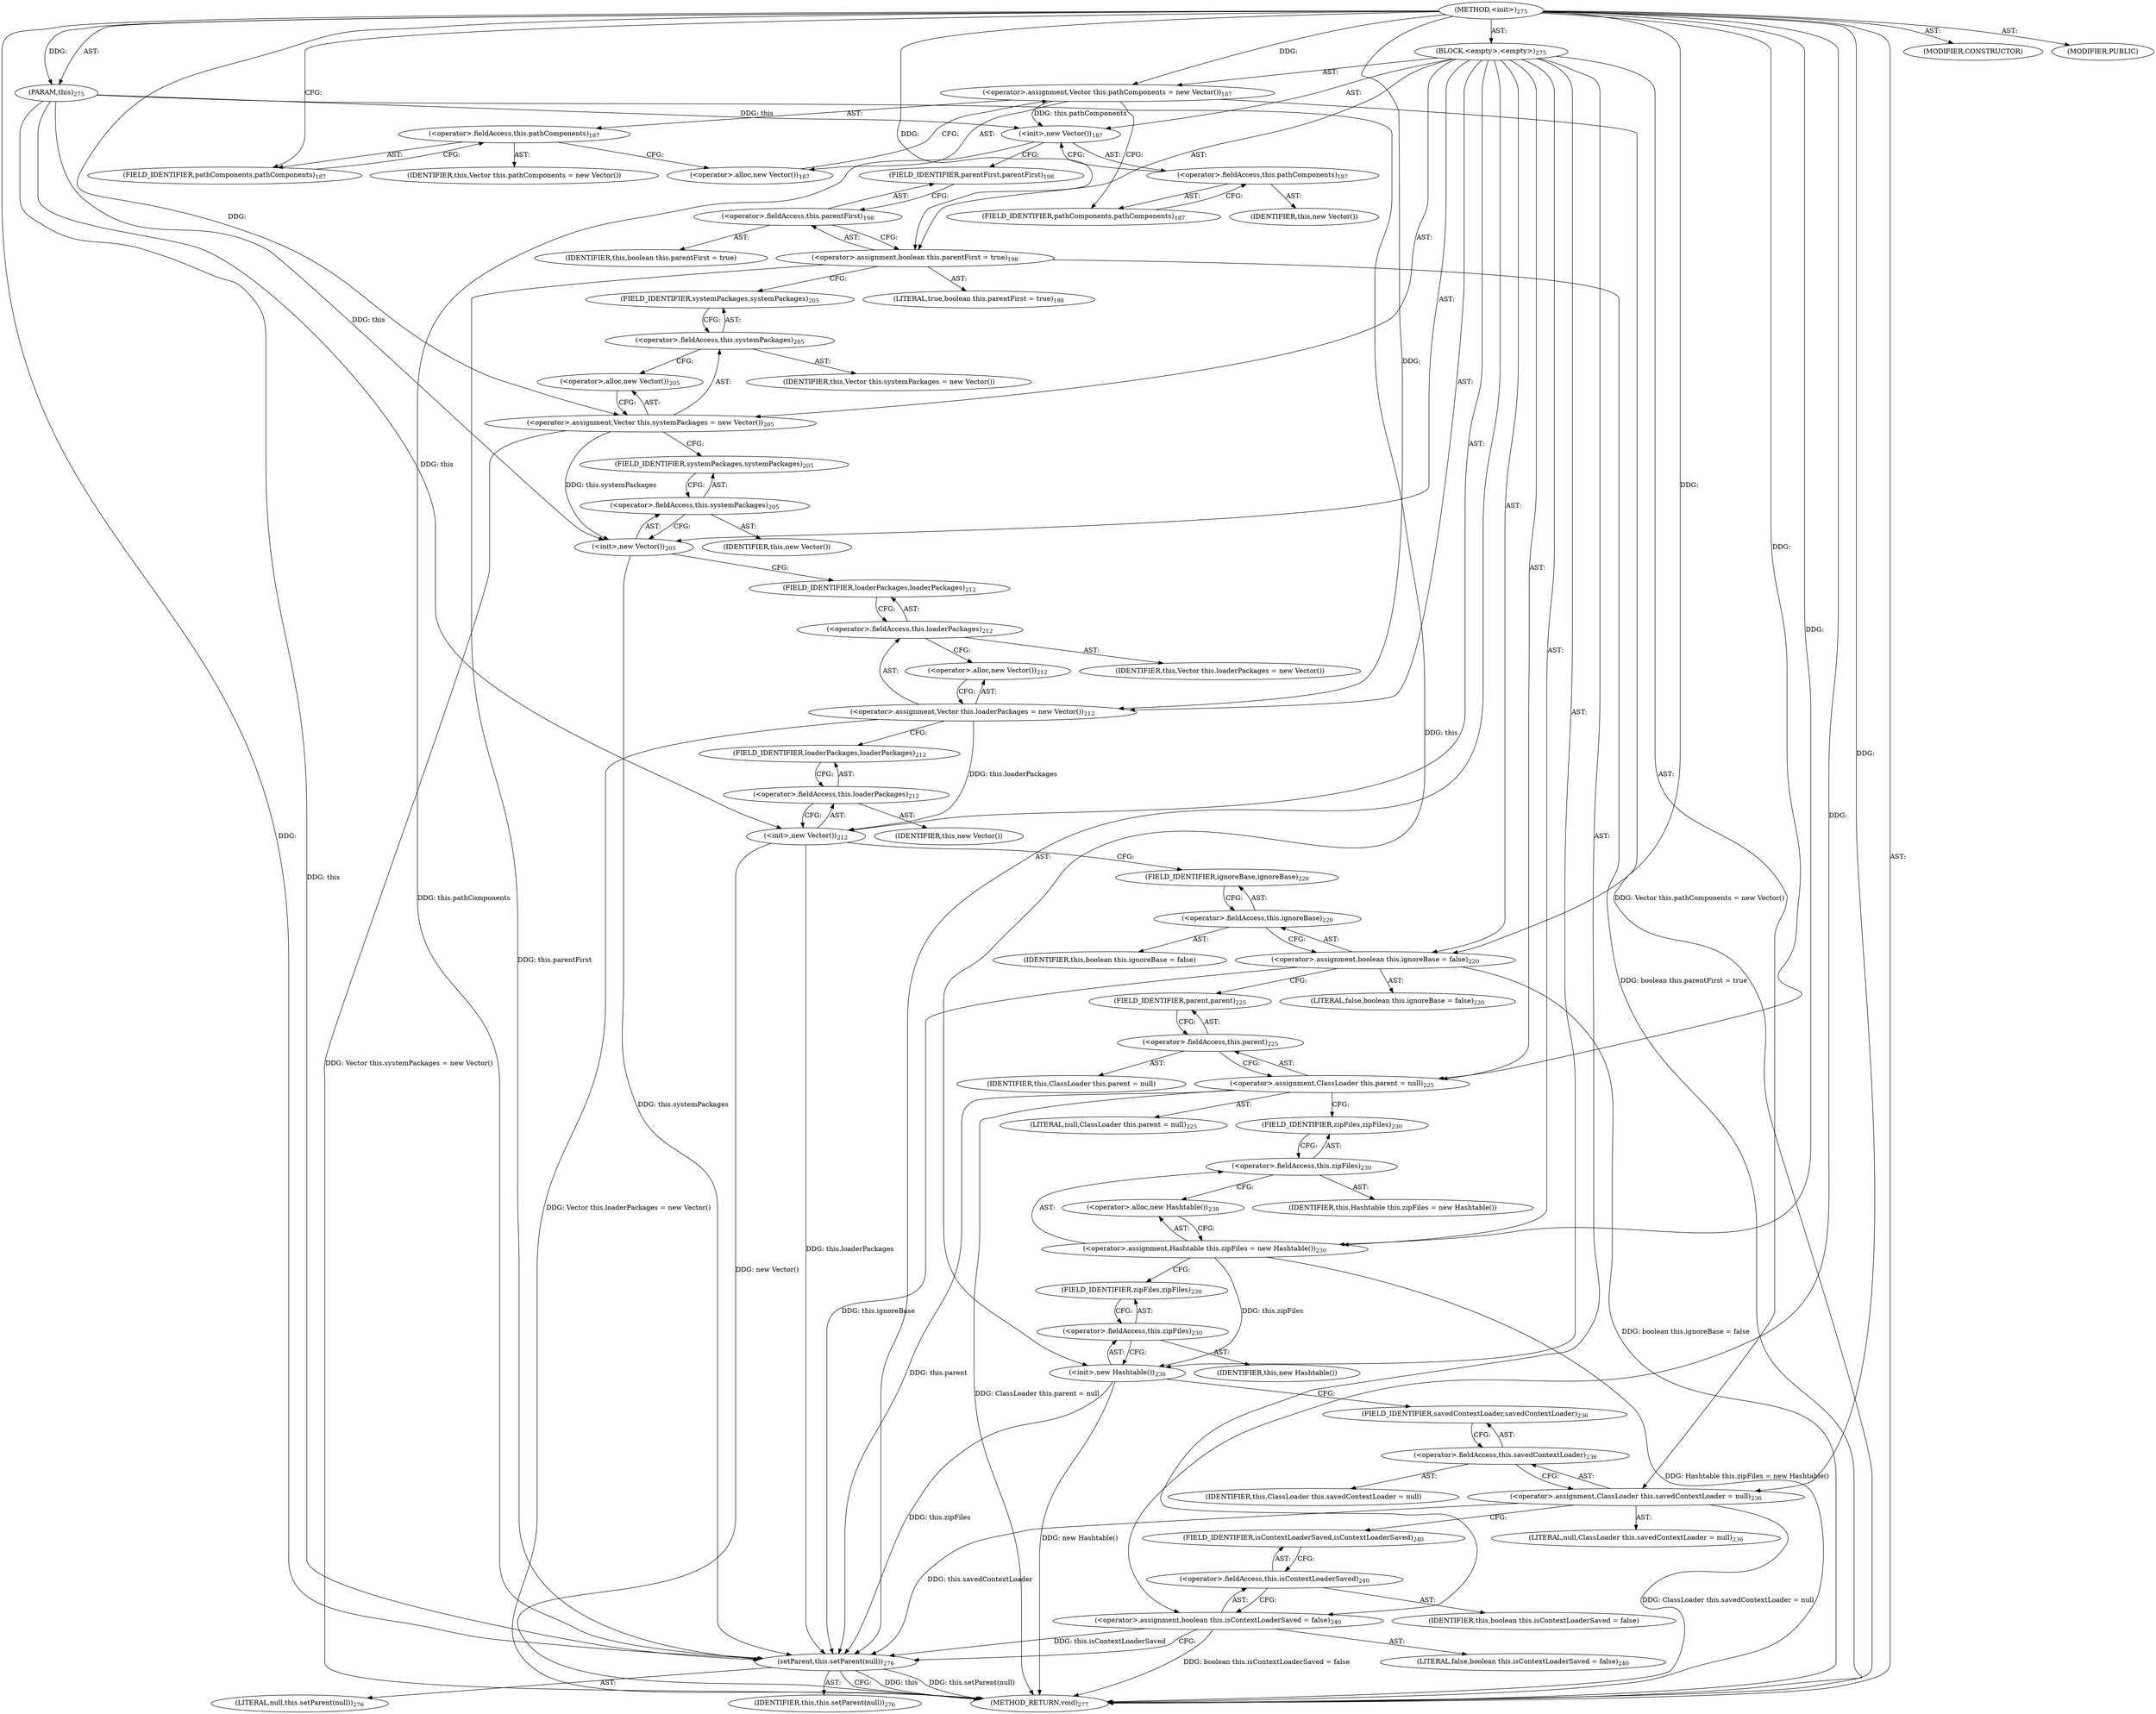 digraph "&lt;init&gt;" {  
"111669149700" [label = <(METHOD,&lt;init&gt;)<SUB>275</SUB>> ]
"115964117018" [label = <(PARAM,this)<SUB>275</SUB>> ]
"25769803783" [label = <(BLOCK,&lt;empty&gt;,&lt;empty&gt;)<SUB>275</SUB>> ]
"30064771108" [label = <(&lt;operator&gt;.assignment,Vector this.pathComponents = new Vector())<SUB>187</SUB>> ]
"30064771109" [label = <(&lt;operator&gt;.fieldAccess,this.pathComponents)<SUB>187</SUB>> ]
"68719476836" [label = <(IDENTIFIER,this,Vector this.pathComponents = new Vector())> ]
"55834574863" [label = <(FIELD_IDENTIFIER,pathComponents,pathComponents)<SUB>187</SUB>> ]
"30064771110" [label = <(&lt;operator&gt;.alloc,new Vector())<SUB>187</SUB>> ]
"30064771111" [label = <(&lt;init&gt;,new Vector())<SUB>187</SUB>> ]
"30064771112" [label = <(&lt;operator&gt;.fieldAccess,this.pathComponents)<SUB>187</SUB>> ]
"68719476837" [label = <(IDENTIFIER,this,new Vector())> ]
"55834574864" [label = <(FIELD_IDENTIFIER,pathComponents,pathComponents)<SUB>187</SUB>> ]
"30064771113" [label = <(&lt;operator&gt;.assignment,boolean this.parentFirst = true)<SUB>198</SUB>> ]
"30064771114" [label = <(&lt;operator&gt;.fieldAccess,this.parentFirst)<SUB>198</SUB>> ]
"68719476838" [label = <(IDENTIFIER,this,boolean this.parentFirst = true)> ]
"55834574865" [label = <(FIELD_IDENTIFIER,parentFirst,parentFirst)<SUB>198</SUB>> ]
"90194313221" [label = <(LITERAL,true,boolean this.parentFirst = true)<SUB>198</SUB>> ]
"30064771115" [label = <(&lt;operator&gt;.assignment,Vector this.systemPackages = new Vector())<SUB>205</SUB>> ]
"30064771116" [label = <(&lt;operator&gt;.fieldAccess,this.systemPackages)<SUB>205</SUB>> ]
"68719476839" [label = <(IDENTIFIER,this,Vector this.systemPackages = new Vector())> ]
"55834574866" [label = <(FIELD_IDENTIFIER,systemPackages,systemPackages)<SUB>205</SUB>> ]
"30064771117" [label = <(&lt;operator&gt;.alloc,new Vector())<SUB>205</SUB>> ]
"30064771118" [label = <(&lt;init&gt;,new Vector())<SUB>205</SUB>> ]
"30064771119" [label = <(&lt;operator&gt;.fieldAccess,this.systemPackages)<SUB>205</SUB>> ]
"68719476840" [label = <(IDENTIFIER,this,new Vector())> ]
"55834574867" [label = <(FIELD_IDENTIFIER,systemPackages,systemPackages)<SUB>205</SUB>> ]
"30064771120" [label = <(&lt;operator&gt;.assignment,Vector this.loaderPackages = new Vector())<SUB>212</SUB>> ]
"30064771121" [label = <(&lt;operator&gt;.fieldAccess,this.loaderPackages)<SUB>212</SUB>> ]
"68719476841" [label = <(IDENTIFIER,this,Vector this.loaderPackages = new Vector())> ]
"55834574868" [label = <(FIELD_IDENTIFIER,loaderPackages,loaderPackages)<SUB>212</SUB>> ]
"30064771122" [label = <(&lt;operator&gt;.alloc,new Vector())<SUB>212</SUB>> ]
"30064771123" [label = <(&lt;init&gt;,new Vector())<SUB>212</SUB>> ]
"30064771124" [label = <(&lt;operator&gt;.fieldAccess,this.loaderPackages)<SUB>212</SUB>> ]
"68719476842" [label = <(IDENTIFIER,this,new Vector())> ]
"55834574869" [label = <(FIELD_IDENTIFIER,loaderPackages,loaderPackages)<SUB>212</SUB>> ]
"30064771125" [label = <(&lt;operator&gt;.assignment,boolean this.ignoreBase = false)<SUB>220</SUB>> ]
"30064771126" [label = <(&lt;operator&gt;.fieldAccess,this.ignoreBase)<SUB>220</SUB>> ]
"68719476843" [label = <(IDENTIFIER,this,boolean this.ignoreBase = false)> ]
"55834574870" [label = <(FIELD_IDENTIFIER,ignoreBase,ignoreBase)<SUB>220</SUB>> ]
"90194313222" [label = <(LITERAL,false,boolean this.ignoreBase = false)<SUB>220</SUB>> ]
"30064771127" [label = <(&lt;operator&gt;.assignment,ClassLoader this.parent = null)<SUB>225</SUB>> ]
"30064771128" [label = <(&lt;operator&gt;.fieldAccess,this.parent)<SUB>225</SUB>> ]
"68719476844" [label = <(IDENTIFIER,this,ClassLoader this.parent = null)> ]
"55834574871" [label = <(FIELD_IDENTIFIER,parent,parent)<SUB>225</SUB>> ]
"90194313223" [label = <(LITERAL,null,ClassLoader this.parent = null)<SUB>225</SUB>> ]
"30064771129" [label = <(&lt;operator&gt;.assignment,Hashtable this.zipFiles = new Hashtable())<SUB>230</SUB>> ]
"30064771130" [label = <(&lt;operator&gt;.fieldAccess,this.zipFiles)<SUB>230</SUB>> ]
"68719476845" [label = <(IDENTIFIER,this,Hashtable this.zipFiles = new Hashtable())> ]
"55834574872" [label = <(FIELD_IDENTIFIER,zipFiles,zipFiles)<SUB>230</SUB>> ]
"30064771131" [label = <(&lt;operator&gt;.alloc,new Hashtable())<SUB>230</SUB>> ]
"30064771132" [label = <(&lt;init&gt;,new Hashtable())<SUB>230</SUB>> ]
"30064771133" [label = <(&lt;operator&gt;.fieldAccess,this.zipFiles)<SUB>230</SUB>> ]
"68719476846" [label = <(IDENTIFIER,this,new Hashtable())> ]
"55834574873" [label = <(FIELD_IDENTIFIER,zipFiles,zipFiles)<SUB>230</SUB>> ]
"30064771134" [label = <(&lt;operator&gt;.assignment,ClassLoader this.savedContextLoader = null)<SUB>236</SUB>> ]
"30064771135" [label = <(&lt;operator&gt;.fieldAccess,this.savedContextLoader)<SUB>236</SUB>> ]
"68719476847" [label = <(IDENTIFIER,this,ClassLoader this.savedContextLoader = null)> ]
"55834574874" [label = <(FIELD_IDENTIFIER,savedContextLoader,savedContextLoader)<SUB>236</SUB>> ]
"90194313224" [label = <(LITERAL,null,ClassLoader this.savedContextLoader = null)<SUB>236</SUB>> ]
"30064771136" [label = <(&lt;operator&gt;.assignment,boolean this.isContextLoaderSaved = false)<SUB>240</SUB>> ]
"30064771137" [label = <(&lt;operator&gt;.fieldAccess,this.isContextLoaderSaved)<SUB>240</SUB>> ]
"68719476848" [label = <(IDENTIFIER,this,boolean this.isContextLoaderSaved = false)> ]
"55834574875" [label = <(FIELD_IDENTIFIER,isContextLoaderSaved,isContextLoaderSaved)<SUB>240</SUB>> ]
"90194313225" [label = <(LITERAL,false,boolean this.isContextLoaderSaved = false)<SUB>240</SUB>> ]
"30064771138" [label = <(setParent,this.setParent(null))<SUB>276</SUB>> ]
"68719476806" [label = <(IDENTIFIER,this,this.setParent(null))<SUB>276</SUB>> ]
"90194313226" [label = <(LITERAL,null,this.setParent(null))<SUB>276</SUB>> ]
"133143986205" [label = <(MODIFIER,CONSTRUCTOR)> ]
"133143986206" [label = <(MODIFIER,PUBLIC)> ]
"128849018884" [label = <(METHOD_RETURN,void)<SUB>277</SUB>> ]
  "111669149700" -> "115964117018"  [ label = "AST: "] 
  "111669149700" -> "25769803783"  [ label = "AST: "] 
  "111669149700" -> "133143986205"  [ label = "AST: "] 
  "111669149700" -> "133143986206"  [ label = "AST: "] 
  "111669149700" -> "128849018884"  [ label = "AST: "] 
  "25769803783" -> "30064771108"  [ label = "AST: "] 
  "25769803783" -> "30064771111"  [ label = "AST: "] 
  "25769803783" -> "30064771113"  [ label = "AST: "] 
  "25769803783" -> "30064771115"  [ label = "AST: "] 
  "25769803783" -> "30064771118"  [ label = "AST: "] 
  "25769803783" -> "30064771120"  [ label = "AST: "] 
  "25769803783" -> "30064771123"  [ label = "AST: "] 
  "25769803783" -> "30064771125"  [ label = "AST: "] 
  "25769803783" -> "30064771127"  [ label = "AST: "] 
  "25769803783" -> "30064771129"  [ label = "AST: "] 
  "25769803783" -> "30064771132"  [ label = "AST: "] 
  "25769803783" -> "30064771134"  [ label = "AST: "] 
  "25769803783" -> "30064771136"  [ label = "AST: "] 
  "25769803783" -> "30064771138"  [ label = "AST: "] 
  "30064771108" -> "30064771109"  [ label = "AST: "] 
  "30064771108" -> "30064771110"  [ label = "AST: "] 
  "30064771109" -> "68719476836"  [ label = "AST: "] 
  "30064771109" -> "55834574863"  [ label = "AST: "] 
  "30064771111" -> "30064771112"  [ label = "AST: "] 
  "30064771112" -> "68719476837"  [ label = "AST: "] 
  "30064771112" -> "55834574864"  [ label = "AST: "] 
  "30064771113" -> "30064771114"  [ label = "AST: "] 
  "30064771113" -> "90194313221"  [ label = "AST: "] 
  "30064771114" -> "68719476838"  [ label = "AST: "] 
  "30064771114" -> "55834574865"  [ label = "AST: "] 
  "30064771115" -> "30064771116"  [ label = "AST: "] 
  "30064771115" -> "30064771117"  [ label = "AST: "] 
  "30064771116" -> "68719476839"  [ label = "AST: "] 
  "30064771116" -> "55834574866"  [ label = "AST: "] 
  "30064771118" -> "30064771119"  [ label = "AST: "] 
  "30064771119" -> "68719476840"  [ label = "AST: "] 
  "30064771119" -> "55834574867"  [ label = "AST: "] 
  "30064771120" -> "30064771121"  [ label = "AST: "] 
  "30064771120" -> "30064771122"  [ label = "AST: "] 
  "30064771121" -> "68719476841"  [ label = "AST: "] 
  "30064771121" -> "55834574868"  [ label = "AST: "] 
  "30064771123" -> "30064771124"  [ label = "AST: "] 
  "30064771124" -> "68719476842"  [ label = "AST: "] 
  "30064771124" -> "55834574869"  [ label = "AST: "] 
  "30064771125" -> "30064771126"  [ label = "AST: "] 
  "30064771125" -> "90194313222"  [ label = "AST: "] 
  "30064771126" -> "68719476843"  [ label = "AST: "] 
  "30064771126" -> "55834574870"  [ label = "AST: "] 
  "30064771127" -> "30064771128"  [ label = "AST: "] 
  "30064771127" -> "90194313223"  [ label = "AST: "] 
  "30064771128" -> "68719476844"  [ label = "AST: "] 
  "30064771128" -> "55834574871"  [ label = "AST: "] 
  "30064771129" -> "30064771130"  [ label = "AST: "] 
  "30064771129" -> "30064771131"  [ label = "AST: "] 
  "30064771130" -> "68719476845"  [ label = "AST: "] 
  "30064771130" -> "55834574872"  [ label = "AST: "] 
  "30064771132" -> "30064771133"  [ label = "AST: "] 
  "30064771133" -> "68719476846"  [ label = "AST: "] 
  "30064771133" -> "55834574873"  [ label = "AST: "] 
  "30064771134" -> "30064771135"  [ label = "AST: "] 
  "30064771134" -> "90194313224"  [ label = "AST: "] 
  "30064771135" -> "68719476847"  [ label = "AST: "] 
  "30064771135" -> "55834574874"  [ label = "AST: "] 
  "30064771136" -> "30064771137"  [ label = "AST: "] 
  "30064771136" -> "90194313225"  [ label = "AST: "] 
  "30064771137" -> "68719476848"  [ label = "AST: "] 
  "30064771137" -> "55834574875"  [ label = "AST: "] 
  "30064771138" -> "68719476806"  [ label = "AST: "] 
  "30064771138" -> "90194313226"  [ label = "AST: "] 
  "30064771108" -> "55834574864"  [ label = "CFG: "] 
  "30064771111" -> "55834574865"  [ label = "CFG: "] 
  "30064771113" -> "55834574866"  [ label = "CFG: "] 
  "30064771115" -> "55834574867"  [ label = "CFG: "] 
  "30064771118" -> "55834574868"  [ label = "CFG: "] 
  "30064771120" -> "55834574869"  [ label = "CFG: "] 
  "30064771123" -> "55834574870"  [ label = "CFG: "] 
  "30064771125" -> "55834574871"  [ label = "CFG: "] 
  "30064771127" -> "55834574872"  [ label = "CFG: "] 
  "30064771129" -> "55834574873"  [ label = "CFG: "] 
  "30064771132" -> "55834574874"  [ label = "CFG: "] 
  "30064771134" -> "55834574875"  [ label = "CFG: "] 
  "30064771136" -> "30064771138"  [ label = "CFG: "] 
  "30064771138" -> "128849018884"  [ label = "CFG: "] 
  "30064771109" -> "30064771110"  [ label = "CFG: "] 
  "30064771110" -> "30064771108"  [ label = "CFG: "] 
  "30064771112" -> "30064771111"  [ label = "CFG: "] 
  "30064771114" -> "30064771113"  [ label = "CFG: "] 
  "30064771116" -> "30064771117"  [ label = "CFG: "] 
  "30064771117" -> "30064771115"  [ label = "CFG: "] 
  "30064771119" -> "30064771118"  [ label = "CFG: "] 
  "30064771121" -> "30064771122"  [ label = "CFG: "] 
  "30064771122" -> "30064771120"  [ label = "CFG: "] 
  "30064771124" -> "30064771123"  [ label = "CFG: "] 
  "30064771126" -> "30064771125"  [ label = "CFG: "] 
  "30064771128" -> "30064771127"  [ label = "CFG: "] 
  "30064771130" -> "30064771131"  [ label = "CFG: "] 
  "30064771131" -> "30064771129"  [ label = "CFG: "] 
  "30064771133" -> "30064771132"  [ label = "CFG: "] 
  "30064771135" -> "30064771134"  [ label = "CFG: "] 
  "30064771137" -> "30064771136"  [ label = "CFG: "] 
  "55834574863" -> "30064771109"  [ label = "CFG: "] 
  "55834574864" -> "30064771112"  [ label = "CFG: "] 
  "55834574865" -> "30064771114"  [ label = "CFG: "] 
  "55834574866" -> "30064771116"  [ label = "CFG: "] 
  "55834574867" -> "30064771119"  [ label = "CFG: "] 
  "55834574868" -> "30064771121"  [ label = "CFG: "] 
  "55834574869" -> "30064771124"  [ label = "CFG: "] 
  "55834574870" -> "30064771126"  [ label = "CFG: "] 
  "55834574871" -> "30064771128"  [ label = "CFG: "] 
  "55834574872" -> "30064771130"  [ label = "CFG: "] 
  "55834574873" -> "30064771133"  [ label = "CFG: "] 
  "55834574874" -> "30064771135"  [ label = "CFG: "] 
  "55834574875" -> "30064771137"  [ label = "CFG: "] 
  "111669149700" -> "55834574863"  [ label = "CFG: "] 
  "30064771108" -> "128849018884"  [ label = "DDG: Vector this.pathComponents = new Vector()"] 
  "30064771113" -> "128849018884"  [ label = "DDG: boolean this.parentFirst = true"] 
  "30064771115" -> "128849018884"  [ label = "DDG: Vector this.systemPackages = new Vector()"] 
  "30064771120" -> "128849018884"  [ label = "DDG: Vector this.loaderPackages = new Vector()"] 
  "30064771123" -> "128849018884"  [ label = "DDG: new Vector()"] 
  "30064771125" -> "128849018884"  [ label = "DDG: boolean this.ignoreBase = false"] 
  "30064771127" -> "128849018884"  [ label = "DDG: ClassLoader this.parent = null"] 
  "30064771129" -> "128849018884"  [ label = "DDG: Hashtable this.zipFiles = new Hashtable()"] 
  "30064771132" -> "128849018884"  [ label = "DDG: new Hashtable()"] 
  "30064771134" -> "128849018884"  [ label = "DDG: ClassLoader this.savedContextLoader = null"] 
  "30064771136" -> "128849018884"  [ label = "DDG: boolean this.isContextLoaderSaved = false"] 
  "30064771138" -> "128849018884"  [ label = "DDG: this"] 
  "30064771138" -> "128849018884"  [ label = "DDG: this.setParent(null)"] 
  "111669149700" -> "115964117018"  [ label = "DDG: "] 
  "111669149700" -> "30064771108"  [ label = "DDG: "] 
  "111669149700" -> "30064771113"  [ label = "DDG: "] 
  "111669149700" -> "30064771115"  [ label = "DDG: "] 
  "111669149700" -> "30064771120"  [ label = "DDG: "] 
  "111669149700" -> "30064771125"  [ label = "DDG: "] 
  "111669149700" -> "30064771127"  [ label = "DDG: "] 
  "111669149700" -> "30064771129"  [ label = "DDG: "] 
  "111669149700" -> "30064771134"  [ label = "DDG: "] 
  "111669149700" -> "30064771136"  [ label = "DDG: "] 
  "115964117018" -> "30064771111"  [ label = "DDG: this"] 
  "30064771108" -> "30064771111"  [ label = "DDG: this.pathComponents"] 
  "115964117018" -> "30064771118"  [ label = "DDG: this"] 
  "30064771115" -> "30064771118"  [ label = "DDG: this.systemPackages"] 
  "115964117018" -> "30064771123"  [ label = "DDG: this"] 
  "30064771120" -> "30064771123"  [ label = "DDG: this.loaderPackages"] 
  "115964117018" -> "30064771132"  [ label = "DDG: this"] 
  "30064771129" -> "30064771132"  [ label = "DDG: this.zipFiles"] 
  "115964117018" -> "30064771138"  [ label = "DDG: this"] 
  "30064771111" -> "30064771138"  [ label = "DDG: this.pathComponents"] 
  "30064771113" -> "30064771138"  [ label = "DDG: this.parentFirst"] 
  "30064771118" -> "30064771138"  [ label = "DDG: this.systemPackages"] 
  "30064771123" -> "30064771138"  [ label = "DDG: this.loaderPackages"] 
  "30064771125" -> "30064771138"  [ label = "DDG: this.ignoreBase"] 
  "30064771127" -> "30064771138"  [ label = "DDG: this.parent"] 
  "30064771132" -> "30064771138"  [ label = "DDG: this.zipFiles"] 
  "30064771134" -> "30064771138"  [ label = "DDG: this.savedContextLoader"] 
  "30064771136" -> "30064771138"  [ label = "DDG: this.isContextLoaderSaved"] 
  "111669149700" -> "30064771138"  [ label = "DDG: "] 
}
